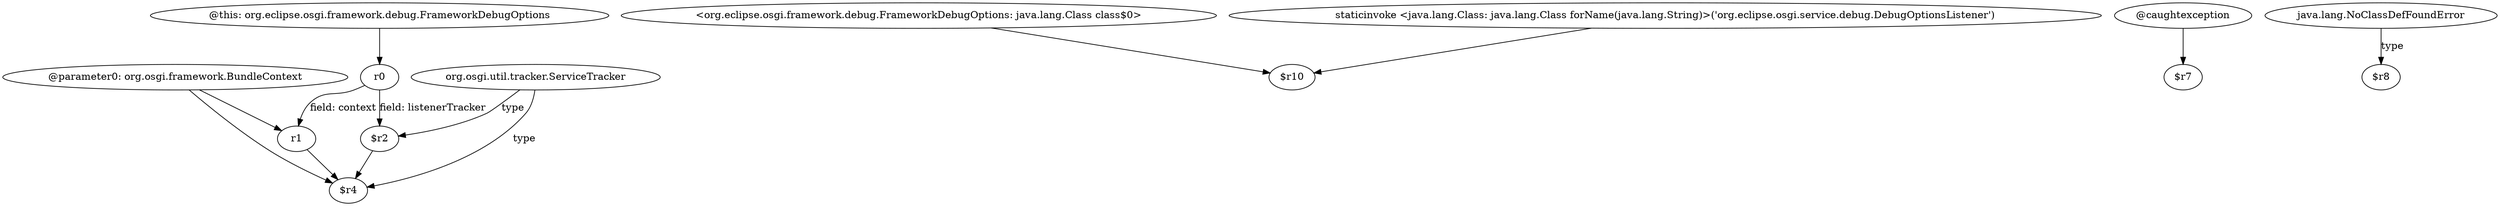 digraph g {
0[label="@parameter0: org.osgi.framework.BundleContext"]
1[label="r1"]
0->1[label=""]
2[label="r0"]
2->1[label="field: context"]
3[label="org.osgi.util.tracker.ServiceTracker"]
4[label="$r4"]
3->4[label="type"]
0->4[label=""]
5[label="<org.eclipse.osgi.framework.debug.FrameworkDebugOptions: java.lang.Class class$0>"]
6[label="$r10"]
5->6[label=""]
7[label="staticinvoke <java.lang.Class: java.lang.Class forName(java.lang.String)>('org.eclipse.osgi.service.debug.DebugOptionsListener')"]
7->6[label=""]
8[label="$r2"]
3->8[label="type"]
8->4[label=""]
9[label="@caughtexception"]
10[label="$r7"]
9->10[label=""]
11[label="java.lang.NoClassDefFoundError"]
12[label="$r8"]
11->12[label="type"]
13[label="@this: org.eclipse.osgi.framework.debug.FrameworkDebugOptions"]
13->2[label=""]
2->8[label="field: listenerTracker"]
1->4[label=""]
}